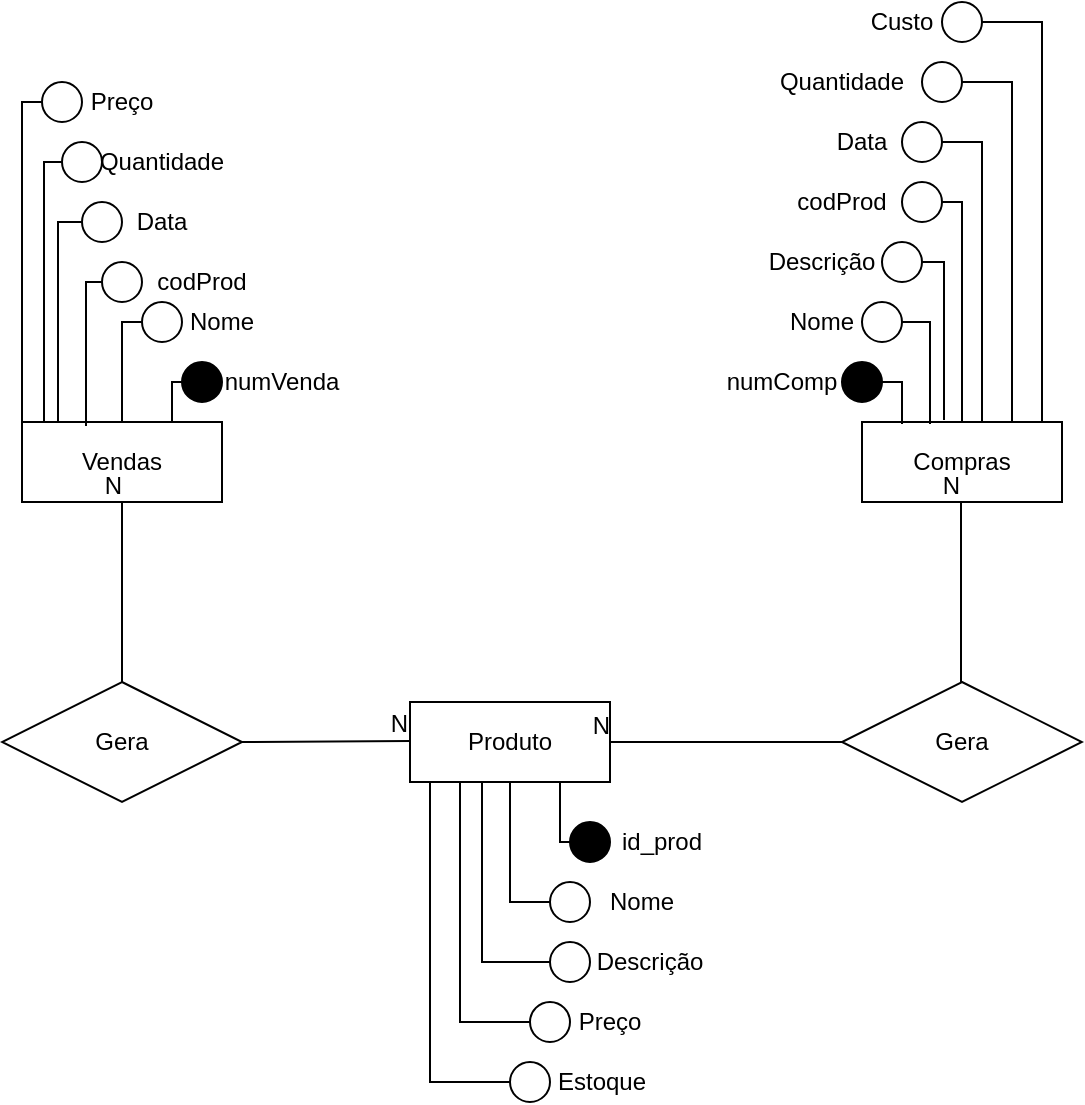 <mxfile version="14.0.0" type="device"><diagram id="MdK7O_IXUGzjs-DZn-RF" name="Page-1"><mxGraphModel dx="1422" dy="794" grid="1" gridSize="10" guides="1" tooltips="1" connect="1" arrows="1" fold="1" page="1" pageScale="1" pageWidth="827" pageHeight="1169" math="0" shadow="0"><root><mxCell id="0"/><mxCell id="1" parent="0"/><mxCell id="7-UN_8bqeUER452QKGx3-5" value="Gera" style="shape=rhombus;perimeter=rhombusPerimeter;whiteSpace=wrap;html=1;align=center;" parent="1" vertex="1"><mxGeometry x="580" y="370" width="120" height="60" as="geometry"/></mxCell><mxCell id="7-UN_8bqeUER452QKGx3-13" value="Vendas" style="whiteSpace=wrap;html=1;align=center;" parent="1" vertex="1"><mxGeometry x="170" y="240" width="100" height="40" as="geometry"/></mxCell><mxCell id="7-UN_8bqeUER452QKGx3-18" value="" style="endArrow=none;html=1;rounded=0;entryX=0.5;entryY=1;entryDx=0;entryDy=0;exitX=0.5;exitY=0;exitDx=0;exitDy=0;" parent="1" source="7-UN_8bqeUER452QKGx3-25" target="7-UN_8bqeUER452QKGx3-13" edge="1"><mxGeometry relative="1" as="geometry"><mxPoint x="220" y="360" as="sourcePoint"/><mxPoint x="324" y="330" as="targetPoint"/><Array as="points"/></mxGeometry></mxCell><mxCell id="7-UN_8bqeUER452QKGx3-19" value="N" style="resizable=0;html=1;align=right;verticalAlign=bottom;" parent="7-UN_8bqeUER452QKGx3-18" connectable="0" vertex="1"><mxGeometry x="1" relative="1" as="geometry"/></mxCell><mxCell id="7-UN_8bqeUER452QKGx3-22" value="Compras" style="whiteSpace=wrap;html=1;align=center;" parent="1" vertex="1"><mxGeometry x="590" y="240" width="100" height="40" as="geometry"/></mxCell><mxCell id="7-UN_8bqeUER452QKGx3-23" value="Produto" style="whiteSpace=wrap;html=1;align=center;" parent="1" vertex="1"><mxGeometry x="364" y="380" width="100" height="40" as="geometry"/></mxCell><mxCell id="7-UN_8bqeUER452QKGx3-25" value="Gera" style="shape=rhombus;perimeter=rhombusPerimeter;whiteSpace=wrap;html=1;align=center;" parent="1" vertex="1"><mxGeometry x="160" y="370" width="120" height="60" as="geometry"/></mxCell><mxCell id="7-UN_8bqeUER452QKGx3-26" value="" style="endArrow=none;html=1;rounded=0;exitX=0;exitY=0.5;exitDx=0;exitDy=0;entryX=1;entryY=0.5;entryDx=0;entryDy=0;" parent="1" source="7-UN_8bqeUER452QKGx3-5" edge="1" target="7-UN_8bqeUER452QKGx3-23"><mxGeometry relative="1" as="geometry"><mxPoint x="533" y="399" as="sourcePoint"/><mxPoint x="470" y="399" as="targetPoint"/></mxGeometry></mxCell><mxCell id="7-UN_8bqeUER452QKGx3-27" value="N" style="resizable=0;html=1;align=right;verticalAlign=bottom;" parent="7-UN_8bqeUER452QKGx3-26" connectable="0" vertex="1"><mxGeometry x="1" relative="1" as="geometry"/></mxCell><mxCell id="7-UN_8bqeUER452QKGx3-28" value="" style="endArrow=none;html=1;rounded=0;exitX=1;exitY=0.5;exitDx=0;exitDy=0;" parent="1" source="7-UN_8bqeUER452QKGx3-25" edge="1"><mxGeometry relative="1" as="geometry"><mxPoint x="210" y="400" as="sourcePoint"/><mxPoint x="364" y="399.5" as="targetPoint"/></mxGeometry></mxCell><mxCell id="7-UN_8bqeUER452QKGx3-29" value="N" style="resizable=0;html=1;align=right;verticalAlign=bottom;" parent="7-UN_8bqeUER452QKGx3-28" connectable="0" vertex="1"><mxGeometry x="1" relative="1" as="geometry"/></mxCell><mxCell id="7-UN_8bqeUER452QKGx3-47" style="edgeStyle=orthogonalEdgeStyle;rounded=0;orthogonalLoop=1;jettySize=auto;html=1;exitX=0;exitY=0.5;exitDx=0;exitDy=0;entryX=0.75;entryY=1;entryDx=0;entryDy=0;endArrow=none;endFill=0;" parent="1" source="7-UN_8bqeUER452QKGx3-34" target="7-UN_8bqeUER452QKGx3-23" edge="1"><mxGeometry relative="1" as="geometry"/></mxCell><mxCell id="7-UN_8bqeUER452QKGx3-34" value="" style="ellipse;whiteSpace=wrap;html=1;aspect=fixed;fillColor=#000000;" parent="1" vertex="1"><mxGeometry x="444" y="440" width="20" height="20" as="geometry"/></mxCell><mxCell id="7-UN_8bqeUER452QKGx3-36" value="id_prod" style="text;html=1;strokeColor=none;fillColor=none;align=center;verticalAlign=middle;whiteSpace=wrap;rounded=0;" parent="1" vertex="1"><mxGeometry x="470" y="440" width="40" height="20" as="geometry"/></mxCell><mxCell id="7-UN_8bqeUER452QKGx3-48" style="edgeStyle=orthogonalEdgeStyle;rounded=0;orthogonalLoop=1;jettySize=auto;html=1;exitX=0;exitY=0.5;exitDx=0;exitDy=0;entryX=0.5;entryY=1;entryDx=0;entryDy=0;endArrow=none;endFill=0;" parent="1" source="7-UN_8bqeUER452QKGx3-37" target="7-UN_8bqeUER452QKGx3-23" edge="1"><mxGeometry relative="1" as="geometry"/></mxCell><mxCell id="7-UN_8bqeUER452QKGx3-37" value="" style="ellipse;whiteSpace=wrap;html=1;aspect=fixed;fillColor=#FFFFFF;" parent="1" vertex="1"><mxGeometry x="434" y="470" width="20" height="20" as="geometry"/></mxCell><mxCell id="7-UN_8bqeUER452QKGx3-38" value="Nome" style="text;html=1;strokeColor=none;fillColor=none;align=center;verticalAlign=middle;whiteSpace=wrap;rounded=0;" parent="1" vertex="1"><mxGeometry x="460" y="470" width="40" height="20" as="geometry"/></mxCell><mxCell id="7-UN_8bqeUER452QKGx3-49" style="edgeStyle=orthogonalEdgeStyle;rounded=0;orthogonalLoop=1;jettySize=auto;html=1;exitX=0;exitY=0.5;exitDx=0;exitDy=0;entryX=0.25;entryY=1;entryDx=0;entryDy=0;endArrow=none;endFill=0;" parent="1" source="7-UN_8bqeUER452QKGx3-39" target="7-UN_8bqeUER452QKGx3-23" edge="1"><mxGeometry relative="1" as="geometry"/></mxCell><mxCell id="7-UN_8bqeUER452QKGx3-39" value="" style="ellipse;whiteSpace=wrap;html=1;aspect=fixed;fillColor=#FFFFFF;" parent="1" vertex="1"><mxGeometry x="424" y="530" width="20" height="20" as="geometry"/></mxCell><mxCell id="7-UN_8bqeUER452QKGx3-40" value="Preço" style="text;html=1;strokeColor=none;fillColor=none;align=center;verticalAlign=middle;whiteSpace=wrap;rounded=0;" parent="1" vertex="1"><mxGeometry x="444" y="530" width="40" height="20" as="geometry"/></mxCell><mxCell id="7-UN_8bqeUER452QKGx3-41" value="Estoque" style="text;html=1;strokeColor=none;fillColor=none;align=center;verticalAlign=middle;whiteSpace=wrap;rounded=0;" parent="1" vertex="1"><mxGeometry x="440" y="560" width="40" height="20" as="geometry"/></mxCell><mxCell id="7-UN_8bqeUER452QKGx3-50" style="edgeStyle=orthogonalEdgeStyle;rounded=0;orthogonalLoop=1;jettySize=auto;html=1;exitX=0;exitY=0.5;exitDx=0;exitDy=0;entryX=0.1;entryY=1;entryDx=0;entryDy=0;endArrow=none;endFill=0;entryPerimeter=0;" parent="1" source="7-UN_8bqeUER452QKGx3-43" target="7-UN_8bqeUER452QKGx3-23" edge="1"><mxGeometry relative="1" as="geometry"/></mxCell><mxCell id="7-UN_8bqeUER452QKGx3-43" value="" style="ellipse;whiteSpace=wrap;html=1;aspect=fixed;fillColor=#FFFFFF;" parent="1" vertex="1"><mxGeometry x="414" y="560" width="20" height="20" as="geometry"/></mxCell><mxCell id="7-UN_8bqeUER452QKGx3-52" value="" style="endArrow=none;html=1;rounded=0;entryX=0.5;entryY=1;entryDx=0;entryDy=0;exitX=0.5;exitY=0;exitDx=0;exitDy=0;" parent="1" edge="1"><mxGeometry relative="1" as="geometry"><mxPoint x="639.5" y="370" as="sourcePoint"/><mxPoint x="639.5" y="280" as="targetPoint"/><Array as="points"/></mxGeometry></mxCell><mxCell id="7-UN_8bqeUER452QKGx3-53" value="N" style="resizable=0;html=1;align=right;verticalAlign=bottom;" parent="7-UN_8bqeUER452QKGx3-52" connectable="0" vertex="1"><mxGeometry x="1" relative="1" as="geometry"/></mxCell><mxCell id="DDlhFCVFM7dsXl-vYA08-5" style="edgeStyle=orthogonalEdgeStyle;rounded=0;orthogonalLoop=1;jettySize=auto;html=1;exitX=1;exitY=0.5;exitDx=0;exitDy=0;endArrow=none;endFill=0;" parent="1" source="DDlhFCVFM7dsXl-vYA08-1" edge="1"><mxGeometry relative="1" as="geometry"><mxPoint x="610" y="241" as="targetPoint"/><Array as="points"><mxPoint x="610" y="220"/><mxPoint x="610" y="241"/></Array></mxGeometry></mxCell><mxCell id="DDlhFCVFM7dsXl-vYA08-1" value="" style="ellipse;whiteSpace=wrap;html=1;aspect=fixed;fillColor=#000000;" parent="1" vertex="1"><mxGeometry x="580" y="210" width="20" height="20" as="geometry"/></mxCell><mxCell id="DDlhFCVFM7dsXl-vYA08-6" style="edgeStyle=orthogonalEdgeStyle;rounded=0;orthogonalLoop=1;jettySize=auto;html=1;exitX=1;exitY=0.5;exitDx=0;exitDy=0;entryX=0.34;entryY=0.025;entryDx=0;entryDy=0;endArrow=none;endFill=0;entryPerimeter=0;" parent="1" source="DDlhFCVFM7dsXl-vYA08-2" target="7-UN_8bqeUER452QKGx3-22" edge="1"><mxGeometry relative="1" as="geometry"><Array as="points"><mxPoint x="624" y="190"/></Array></mxGeometry></mxCell><mxCell id="DDlhFCVFM7dsXl-vYA08-2" value="" style="ellipse;whiteSpace=wrap;html=1;aspect=fixed;fillColor=#FFFFFF;" parent="1" vertex="1"><mxGeometry x="590" y="180" width="20" height="20" as="geometry"/></mxCell><mxCell id="DDlhFCVFM7dsXl-vYA08-3" value="numComp" style="text;html=1;strokeColor=none;fillColor=none;align=center;verticalAlign=middle;whiteSpace=wrap;rounded=0;" parent="1" vertex="1"><mxGeometry x="530" y="210" width="40" height="20" as="geometry"/></mxCell><mxCell id="DDlhFCVFM7dsXl-vYA08-7" value="Nome" style="text;html=1;strokeColor=none;fillColor=none;align=center;verticalAlign=middle;whiteSpace=wrap;rounded=0;" parent="1" vertex="1"><mxGeometry x="550" y="180" width="40" height="20" as="geometry"/></mxCell><mxCell id="DDlhFCVFM7dsXl-vYA08-10" style="edgeStyle=orthogonalEdgeStyle;rounded=0;orthogonalLoop=1;jettySize=auto;html=1;exitX=1;exitY=0.5;exitDx=0;exitDy=0;endArrow=none;endFill=0;" parent="1" source="DDlhFCVFM7dsXl-vYA08-8" edge="1" target="7-UN_8bqeUER452QKGx3-22"><mxGeometry relative="1" as="geometry"><mxPoint x="640" y="238" as="targetPoint"/><Array as="points"><mxPoint x="640" y="130"/></Array></mxGeometry></mxCell><mxCell id="DDlhFCVFM7dsXl-vYA08-8" value="" style="ellipse;whiteSpace=wrap;html=1;aspect=fixed;fillColor=#FFFFFF;" parent="1" vertex="1"><mxGeometry x="610" y="120" width="20" height="20" as="geometry"/></mxCell><mxCell id="DDlhFCVFM7dsXl-vYA08-9" value="codProd" style="text;html=1;strokeColor=none;fillColor=none;align=center;verticalAlign=middle;whiteSpace=wrap;rounded=0;" parent="1" vertex="1"><mxGeometry x="560" y="120" width="40" height="20" as="geometry"/></mxCell><mxCell id="DDlhFCVFM7dsXl-vYA08-14" style="edgeStyle=orthogonalEdgeStyle;rounded=0;orthogonalLoop=1;jettySize=auto;html=1;exitX=1;exitY=0.5;exitDx=0;exitDy=0;endArrow=none;endFill=0;" parent="1" source="DDlhFCVFM7dsXl-vYA08-12" edge="1"><mxGeometry relative="1" as="geometry"><Array as="points"><mxPoint x="650" y="100"/></Array><mxPoint x="650" y="240" as="targetPoint"/></mxGeometry></mxCell><mxCell id="DDlhFCVFM7dsXl-vYA08-12" value="" style="ellipse;whiteSpace=wrap;html=1;aspect=fixed;fillColor=#FFFFFF;" parent="1" vertex="1"><mxGeometry x="610" y="90" width="20" height="20" as="geometry"/></mxCell><mxCell id="DDlhFCVFM7dsXl-vYA08-13" value="Quantidade" style="text;html=1;strokeColor=none;fillColor=none;align=center;verticalAlign=middle;whiteSpace=wrap;rounded=0;" parent="1" vertex="1"><mxGeometry x="560" y="60" width="40" height="20" as="geometry"/></mxCell><mxCell id="ZU6l_d8z6VFyph_X1u9w-3" style="edgeStyle=orthogonalEdgeStyle;rounded=0;orthogonalLoop=1;jettySize=auto;html=1;exitX=1;exitY=0.5;exitDx=0;exitDy=0;entryX=0.75;entryY=0;entryDx=0;entryDy=0;endArrow=none;endFill=0;" parent="1" source="DDlhFCVFM7dsXl-vYA08-15" target="7-UN_8bqeUER452QKGx3-22" edge="1"><mxGeometry relative="1" as="geometry"/></mxCell><mxCell id="DDlhFCVFM7dsXl-vYA08-15" value="" style="ellipse;whiteSpace=wrap;html=1;aspect=fixed;fillColor=#FFFFFF;" parent="1" vertex="1"><mxGeometry x="620" y="60" width="20" height="20" as="geometry"/></mxCell><mxCell id="DDlhFCVFM7dsXl-vYA08-16" value="Custo" style="text;html=1;strokeColor=none;fillColor=none;align=center;verticalAlign=middle;whiteSpace=wrap;rounded=0;" parent="1" vertex="1"><mxGeometry x="590" y="30" width="40" height="20" as="geometry"/></mxCell><mxCell id="DDlhFCVFM7dsXl-vYA08-27" style="edgeStyle=orthogonalEdgeStyle;rounded=0;orthogonalLoop=1;jettySize=auto;html=1;exitX=0;exitY=0.5;exitDx=0;exitDy=0;entryX=0.75;entryY=0;entryDx=0;entryDy=0;endArrow=none;endFill=0;" parent="1" source="DDlhFCVFM7dsXl-vYA08-18" target="7-UN_8bqeUER452QKGx3-13" edge="1"><mxGeometry relative="1" as="geometry"/></mxCell><mxCell id="DDlhFCVFM7dsXl-vYA08-18" value="" style="ellipse;whiteSpace=wrap;html=1;aspect=fixed;fillColor=#000000;" parent="1" vertex="1"><mxGeometry x="250" y="210" width="20" height="20" as="geometry"/></mxCell><mxCell id="DDlhFCVFM7dsXl-vYA08-28" style="edgeStyle=orthogonalEdgeStyle;rounded=0;orthogonalLoop=1;jettySize=auto;html=1;exitX=0;exitY=0.5;exitDx=0;exitDy=0;entryX=0.5;entryY=0;entryDx=0;entryDy=0;endArrow=none;endFill=0;" parent="1" source="DDlhFCVFM7dsXl-vYA08-19" target="7-UN_8bqeUER452QKGx3-13" edge="1"><mxGeometry relative="1" as="geometry"><Array as="points"><mxPoint x="220" y="190"/></Array></mxGeometry></mxCell><mxCell id="DDlhFCVFM7dsXl-vYA08-19" value="" style="ellipse;whiteSpace=wrap;html=1;aspect=fixed;fillColor=#FFFFFF;" parent="1" vertex="1"><mxGeometry x="230" y="180" width="20" height="20" as="geometry"/></mxCell><mxCell id="DDlhFCVFM7dsXl-vYA08-29" style="edgeStyle=orthogonalEdgeStyle;rounded=0;orthogonalLoop=1;jettySize=auto;html=1;exitX=0;exitY=0.5;exitDx=0;exitDy=0;entryX=0.32;entryY=0.05;entryDx=0;entryDy=0;entryPerimeter=0;endArrow=none;endFill=0;" parent="1" source="DDlhFCVFM7dsXl-vYA08-20" target="7-UN_8bqeUER452QKGx3-13" edge="1"><mxGeometry relative="1" as="geometry"><Array as="points"><mxPoint x="202" y="170"/></Array></mxGeometry></mxCell><mxCell id="DDlhFCVFM7dsXl-vYA08-20" value="" style="ellipse;whiteSpace=wrap;html=1;aspect=fixed;fillColor=#FFFFFF;" parent="1" vertex="1"><mxGeometry x="210" y="160" width="20" height="20" as="geometry"/></mxCell><mxCell id="DDlhFCVFM7dsXl-vYA08-34" style="edgeStyle=orthogonalEdgeStyle;rounded=0;orthogonalLoop=1;jettySize=auto;html=1;exitX=0;exitY=0.5;exitDx=0;exitDy=0;entryX=0.18;entryY=0;entryDx=0;entryDy=0;entryPerimeter=0;endArrow=none;endFill=0;" parent="1" source="DDlhFCVFM7dsXl-vYA08-21" target="7-UN_8bqeUER452QKGx3-13" edge="1"><mxGeometry relative="1" as="geometry"><Array as="points"><mxPoint x="188" y="140"/></Array></mxGeometry></mxCell><mxCell id="DDlhFCVFM7dsXl-vYA08-21" value="" style="ellipse;whiteSpace=wrap;html=1;aspect=fixed;fillColor=#FFFFFF;" parent="1" vertex="1"><mxGeometry x="200" y="130" width="20" height="20" as="geometry"/></mxCell><mxCell id="DDlhFCVFM7dsXl-vYA08-39" style="edgeStyle=orthogonalEdgeStyle;rounded=0;orthogonalLoop=1;jettySize=auto;html=1;exitX=0;exitY=0.5;exitDx=0;exitDy=0;endArrow=none;endFill=0;" parent="1" source="DDlhFCVFM7dsXl-vYA08-22" edge="1"><mxGeometry relative="1" as="geometry"><mxPoint x="181" y="240" as="targetPoint"/><Array as="points"><mxPoint x="181" y="110"/></Array></mxGeometry></mxCell><mxCell id="DDlhFCVFM7dsXl-vYA08-22" value="" style="ellipse;whiteSpace=wrap;html=1;aspect=fixed;fillColor=#FFFFFF;" parent="1" vertex="1"><mxGeometry x="190" y="100" width="20" height="20" as="geometry"/></mxCell><mxCell id="DDlhFCVFM7dsXl-vYA08-23" value="numVenda" style="text;html=1;strokeColor=none;fillColor=none;align=center;verticalAlign=middle;whiteSpace=wrap;rounded=0;" parent="1" vertex="1"><mxGeometry x="280" y="210" width="40" height="20" as="geometry"/></mxCell><mxCell id="DDlhFCVFM7dsXl-vYA08-24" value="Nome" style="text;html=1;strokeColor=none;fillColor=none;align=center;verticalAlign=middle;whiteSpace=wrap;rounded=0;" parent="1" vertex="1"><mxGeometry x="250" y="180" width="40" height="20" as="geometry"/></mxCell><mxCell id="DDlhFCVFM7dsXl-vYA08-25" value="codProd" style="text;html=1;strokeColor=none;fillColor=none;align=center;verticalAlign=middle;whiteSpace=wrap;rounded=0;" parent="1" vertex="1"><mxGeometry x="240" y="160" width="40" height="20" as="geometry"/></mxCell><mxCell id="ZU6l_d8z6VFyph_X1u9w-4" style="edgeStyle=orthogonalEdgeStyle;rounded=0;orthogonalLoop=1;jettySize=auto;html=1;exitX=1;exitY=0.5;exitDx=0;exitDy=0;entryX=0.9;entryY=0;entryDx=0;entryDy=0;entryPerimeter=0;endArrow=none;endFill=0;" parent="1" source="DDlhFCVFM7dsXl-vYA08-30" target="7-UN_8bqeUER452QKGx3-22" edge="1"><mxGeometry relative="1" as="geometry"/></mxCell><mxCell id="DDlhFCVFM7dsXl-vYA08-30" value="" style="ellipse;whiteSpace=wrap;html=1;aspect=fixed;fillColor=#FFFFFF;" parent="1" vertex="1"><mxGeometry x="630" y="30" width="20" height="20" as="geometry"/></mxCell><mxCell id="DDlhFCVFM7dsXl-vYA08-32" value="Data" style="text;html=1;strokeColor=none;fillColor=none;align=center;verticalAlign=middle;whiteSpace=wrap;rounded=0;" parent="1" vertex="1"><mxGeometry x="570" y="90" width="40" height="20" as="geometry"/></mxCell><mxCell id="DDlhFCVFM7dsXl-vYA08-33" value="Data" style="text;html=1;strokeColor=none;fillColor=none;align=center;verticalAlign=middle;whiteSpace=wrap;rounded=0;" parent="1" vertex="1"><mxGeometry x="220" y="130" width="40" height="20" as="geometry"/></mxCell><mxCell id="DDlhFCVFM7dsXl-vYA08-36" value="Quantidade" style="text;html=1;strokeColor=none;fillColor=none;align=center;verticalAlign=middle;whiteSpace=wrap;rounded=0;" parent="1" vertex="1"><mxGeometry x="220" y="100" width="40" height="20" as="geometry"/></mxCell><mxCell id="DDlhFCVFM7dsXl-vYA08-41" style="edgeStyle=orthogonalEdgeStyle;rounded=0;orthogonalLoop=1;jettySize=auto;html=1;exitX=0;exitY=0.5;exitDx=0;exitDy=0;entryX=0;entryY=0;entryDx=0;entryDy=0;endArrow=none;endFill=0;" parent="1" source="DDlhFCVFM7dsXl-vYA08-37" target="7-UN_8bqeUER452QKGx3-13" edge="1"><mxGeometry relative="1" as="geometry"><Array as="points"><mxPoint x="170" y="80"/></Array></mxGeometry></mxCell><mxCell id="DDlhFCVFM7dsXl-vYA08-37" value="" style="ellipse;whiteSpace=wrap;html=1;aspect=fixed;fillColor=#FFFFFF;" parent="1" vertex="1"><mxGeometry x="180" y="70" width="20" height="20" as="geometry"/></mxCell><mxCell id="DDlhFCVFM7dsXl-vYA08-40" value="Preço" style="text;html=1;strokeColor=none;fillColor=none;align=center;verticalAlign=middle;whiteSpace=wrap;rounded=0;" parent="1" vertex="1"><mxGeometry x="200" y="70" width="40" height="20" as="geometry"/></mxCell><mxCell id="27SIFTsvh6l_GPy5Sazc-4" style="edgeStyle=orthogonalEdgeStyle;rounded=0;orthogonalLoop=1;jettySize=auto;html=1;exitX=0;exitY=0.5;exitDx=0;exitDy=0;entryX=0.36;entryY=1;entryDx=0;entryDy=0;entryPerimeter=0;endArrow=none;endFill=0;" parent="1" source="27SIFTsvh6l_GPy5Sazc-2" target="7-UN_8bqeUER452QKGx3-23" edge="1"><mxGeometry relative="1" as="geometry"/></mxCell><mxCell id="27SIFTsvh6l_GPy5Sazc-2" value="" style="ellipse;whiteSpace=wrap;html=1;aspect=fixed;fillColor=#FFFFFF;" parent="1" vertex="1"><mxGeometry x="434" y="500" width="20" height="20" as="geometry"/></mxCell><mxCell id="27SIFTsvh6l_GPy5Sazc-5" value="Descrição" style="text;html=1;strokeColor=none;fillColor=none;align=center;verticalAlign=middle;whiteSpace=wrap;rounded=0;" parent="1" vertex="1"><mxGeometry x="464" y="500" width="40" height="20" as="geometry"/></mxCell><mxCell id="gkk0J7P4pRH_HOY0w8tz-4" style="edgeStyle=orthogonalEdgeStyle;rounded=0;orthogonalLoop=1;jettySize=auto;html=1;exitX=1;exitY=0.5;exitDx=0;exitDy=0;entryX=0.41;entryY=-0.025;entryDx=0;entryDy=0;entryPerimeter=0;endArrow=none;endFill=0;" parent="1" source="gkk0J7P4pRH_HOY0w8tz-3" target="7-UN_8bqeUER452QKGx3-22" edge="1"><mxGeometry relative="1" as="geometry"><Array as="points"><mxPoint x="631" y="160"/></Array></mxGeometry></mxCell><mxCell id="gkk0J7P4pRH_HOY0w8tz-3" value="" style="ellipse;whiteSpace=wrap;html=1;aspect=fixed;fillColor=#FFFFFF;" parent="1" vertex="1"><mxGeometry x="600" y="150" width="20" height="20" as="geometry"/></mxCell><mxCell id="gkk0J7P4pRH_HOY0w8tz-5" value="Descrição" style="text;html=1;strokeColor=none;fillColor=none;align=center;verticalAlign=middle;whiteSpace=wrap;rounded=0;" parent="1" vertex="1"><mxGeometry x="550" y="150" width="40" height="20" as="geometry"/></mxCell></root></mxGraphModel></diagram></mxfile>